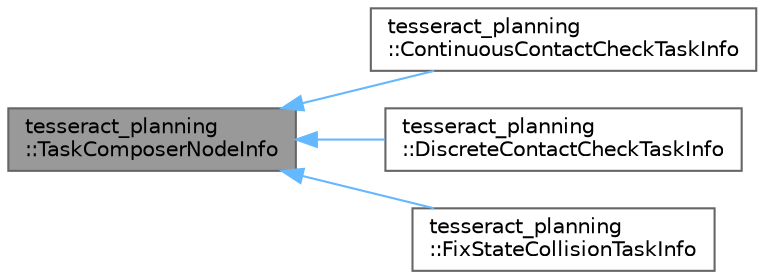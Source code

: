 digraph "tesseract_planning::TaskComposerNodeInfo"
{
 // LATEX_PDF_SIZE
  bgcolor="transparent";
  edge [fontname=Helvetica,fontsize=10,labelfontname=Helvetica,labelfontsize=10];
  node [fontname=Helvetica,fontsize=10,shape=box,height=0.2,width=0.4];
  rankdir="LR";
  Node1 [label="tesseract_planning\l::TaskComposerNodeInfo",height=0.2,width=0.4,color="gray40", fillcolor="grey60", style="filled", fontcolor="black",tooltip=" "];
  Node1 -> Node2 [dir="back",color="steelblue1",style="solid"];
  Node2 [label="tesseract_planning\l::ContinuousContactCheckTaskInfo",height=0.2,width=0.4,color="gray40", fillcolor="white", style="filled",URL="$d7/d02/classtesseract__planning_1_1ContinuousContactCheckTaskInfo.html",tooltip=" "];
  Node1 -> Node3 [dir="back",color="steelblue1",style="solid"];
  Node3 [label="tesseract_planning\l::DiscreteContactCheckTaskInfo",height=0.2,width=0.4,color="gray40", fillcolor="white", style="filled",URL="$d9/d2b/classtesseract__planning_1_1DiscreteContactCheckTaskInfo.html",tooltip=" "];
  Node1 -> Node4 [dir="back",color="steelblue1",style="solid"];
  Node4 [label="tesseract_planning\l::FixStateCollisionTaskInfo",height=0.2,width=0.4,color="gray40", fillcolor="white", style="filled",URL="$db/d75/classtesseract__planning_1_1FixStateCollisionTaskInfo.html",tooltip=" "];
}
